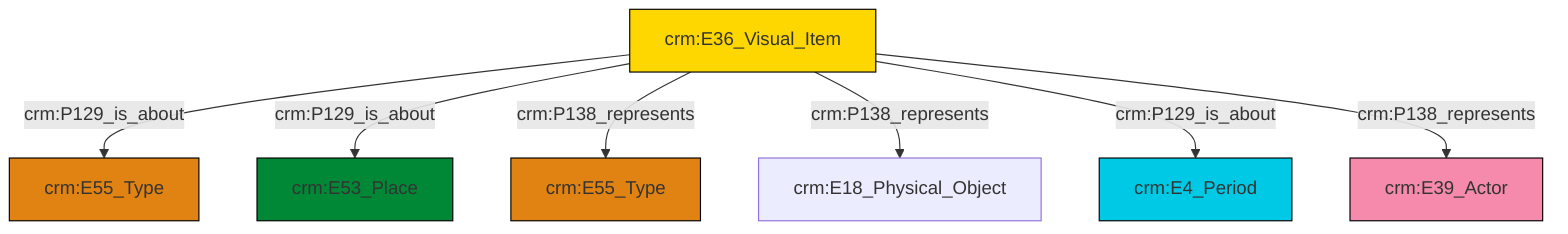 graph TD
classDef Literal fill:#f2f2f2,stroke:#000000;
classDef CRM_Entity fill:#FFFFFF,stroke:#000000;
classDef Temporal_Entity fill:#00C9E6, stroke:#000000;
classDef Type fill:#E18312, stroke:#000000;
classDef Time-Span fill:#2C9C91, stroke:#000000;
classDef Appellation fill:#FFEB7F, stroke:#000000;
classDef Place fill:#008836, stroke:#000000;
classDef Persistent_Item fill:#B266B2, stroke:#000000;
classDef Conceptual_Object fill:#FFD700, stroke:#000000;
classDef Physical_Thing fill:#D2B48C, stroke:#000000;
classDef Actor fill:#f58aad, stroke:#000000;
classDef PC_Classes fill:#4ce600, stroke:#000000;
classDef Multi fill:#cccccc,stroke:#000000;

2["crm:E36_Visual_Item"]:::Conceptual_Object -->|crm:P129_is_about| 0["crm:E55_Type"]:::Type
2["crm:E36_Visual_Item"]:::Conceptual_Object -->|crm:P129_is_about| 3["crm:E53_Place"]:::Place
2["crm:E36_Visual_Item"]:::Conceptual_Object -->|crm:P138_represents| 4["crm:E55_Type"]:::Type
2["crm:E36_Visual_Item"]:::Conceptual_Object -->|crm:P138_represents| 9["crm:E18_Physical_Object"]:::Default
2["crm:E36_Visual_Item"]:::Conceptual_Object -->|crm:P129_is_about| 5["crm:E4_Period"]:::Temporal_Entity
2["crm:E36_Visual_Item"]:::Conceptual_Object -->|crm:P138_represents| 7["crm:E39_Actor"]:::Actor